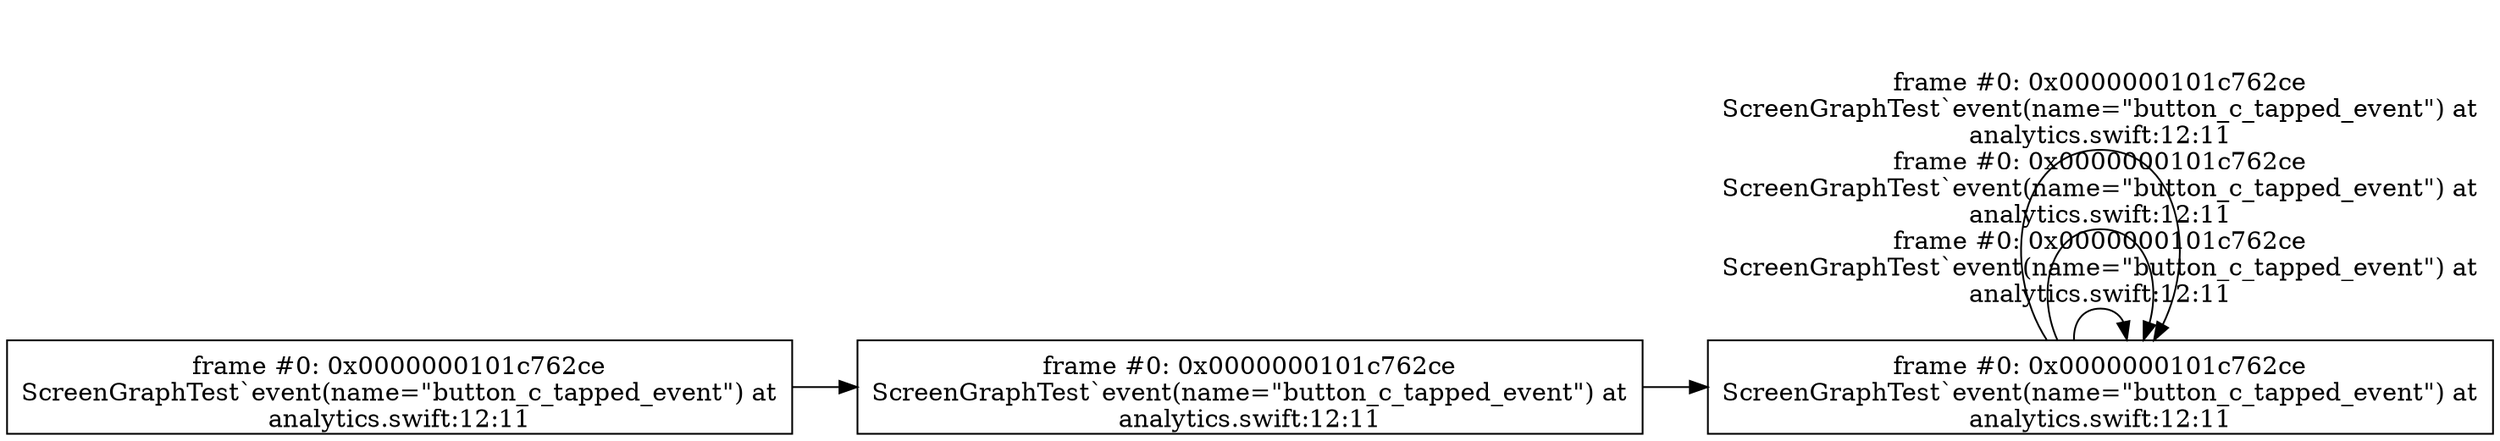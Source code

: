 
digraph G {
    rankdir = LR;
    
	N0 [shape=rect,image="screenshot0.png", label="frame #0: 0x0000000101c762ce
ScreenGraphTest`event(name=\"button_c_tapped_event\") at
analytics.swift:12:11", labelloc=b];
	N1 [shape=rect,image="screenshot1.png", label="frame #0: 0x0000000101c762ce
ScreenGraphTest`event(name=\"button_c_tapped_event\") at
analytics.swift:12:11", labelloc=b];
	N2 [shape=rect,image="screenshot2.png", label="frame #0: 0x0000000101c762ce
ScreenGraphTest`event(name=\"button_c_tapped_event\") at
analytics.swift:12:11", labelloc=b];
    
	N0 -> N1 [label=""];
	N1 -> N2 [label=""];
	N2 -> N2 [label="frame #0: 0x0000000101c762ce
ScreenGraphTest`event(name=\"button_c_tapped_event\") at
analytics.swift:12:11"];
	N2 -> N2 [label="frame #0: 0x0000000101c762ce
ScreenGraphTest`event(name=\"button_c_tapped_event\") at
analytics.swift:12:11"];
	N2 -> N2 [label="frame #0: 0x0000000101c762ce
ScreenGraphTest`event(name=\"button_c_tapped_event\") at
analytics.swift:12:11"];
}
